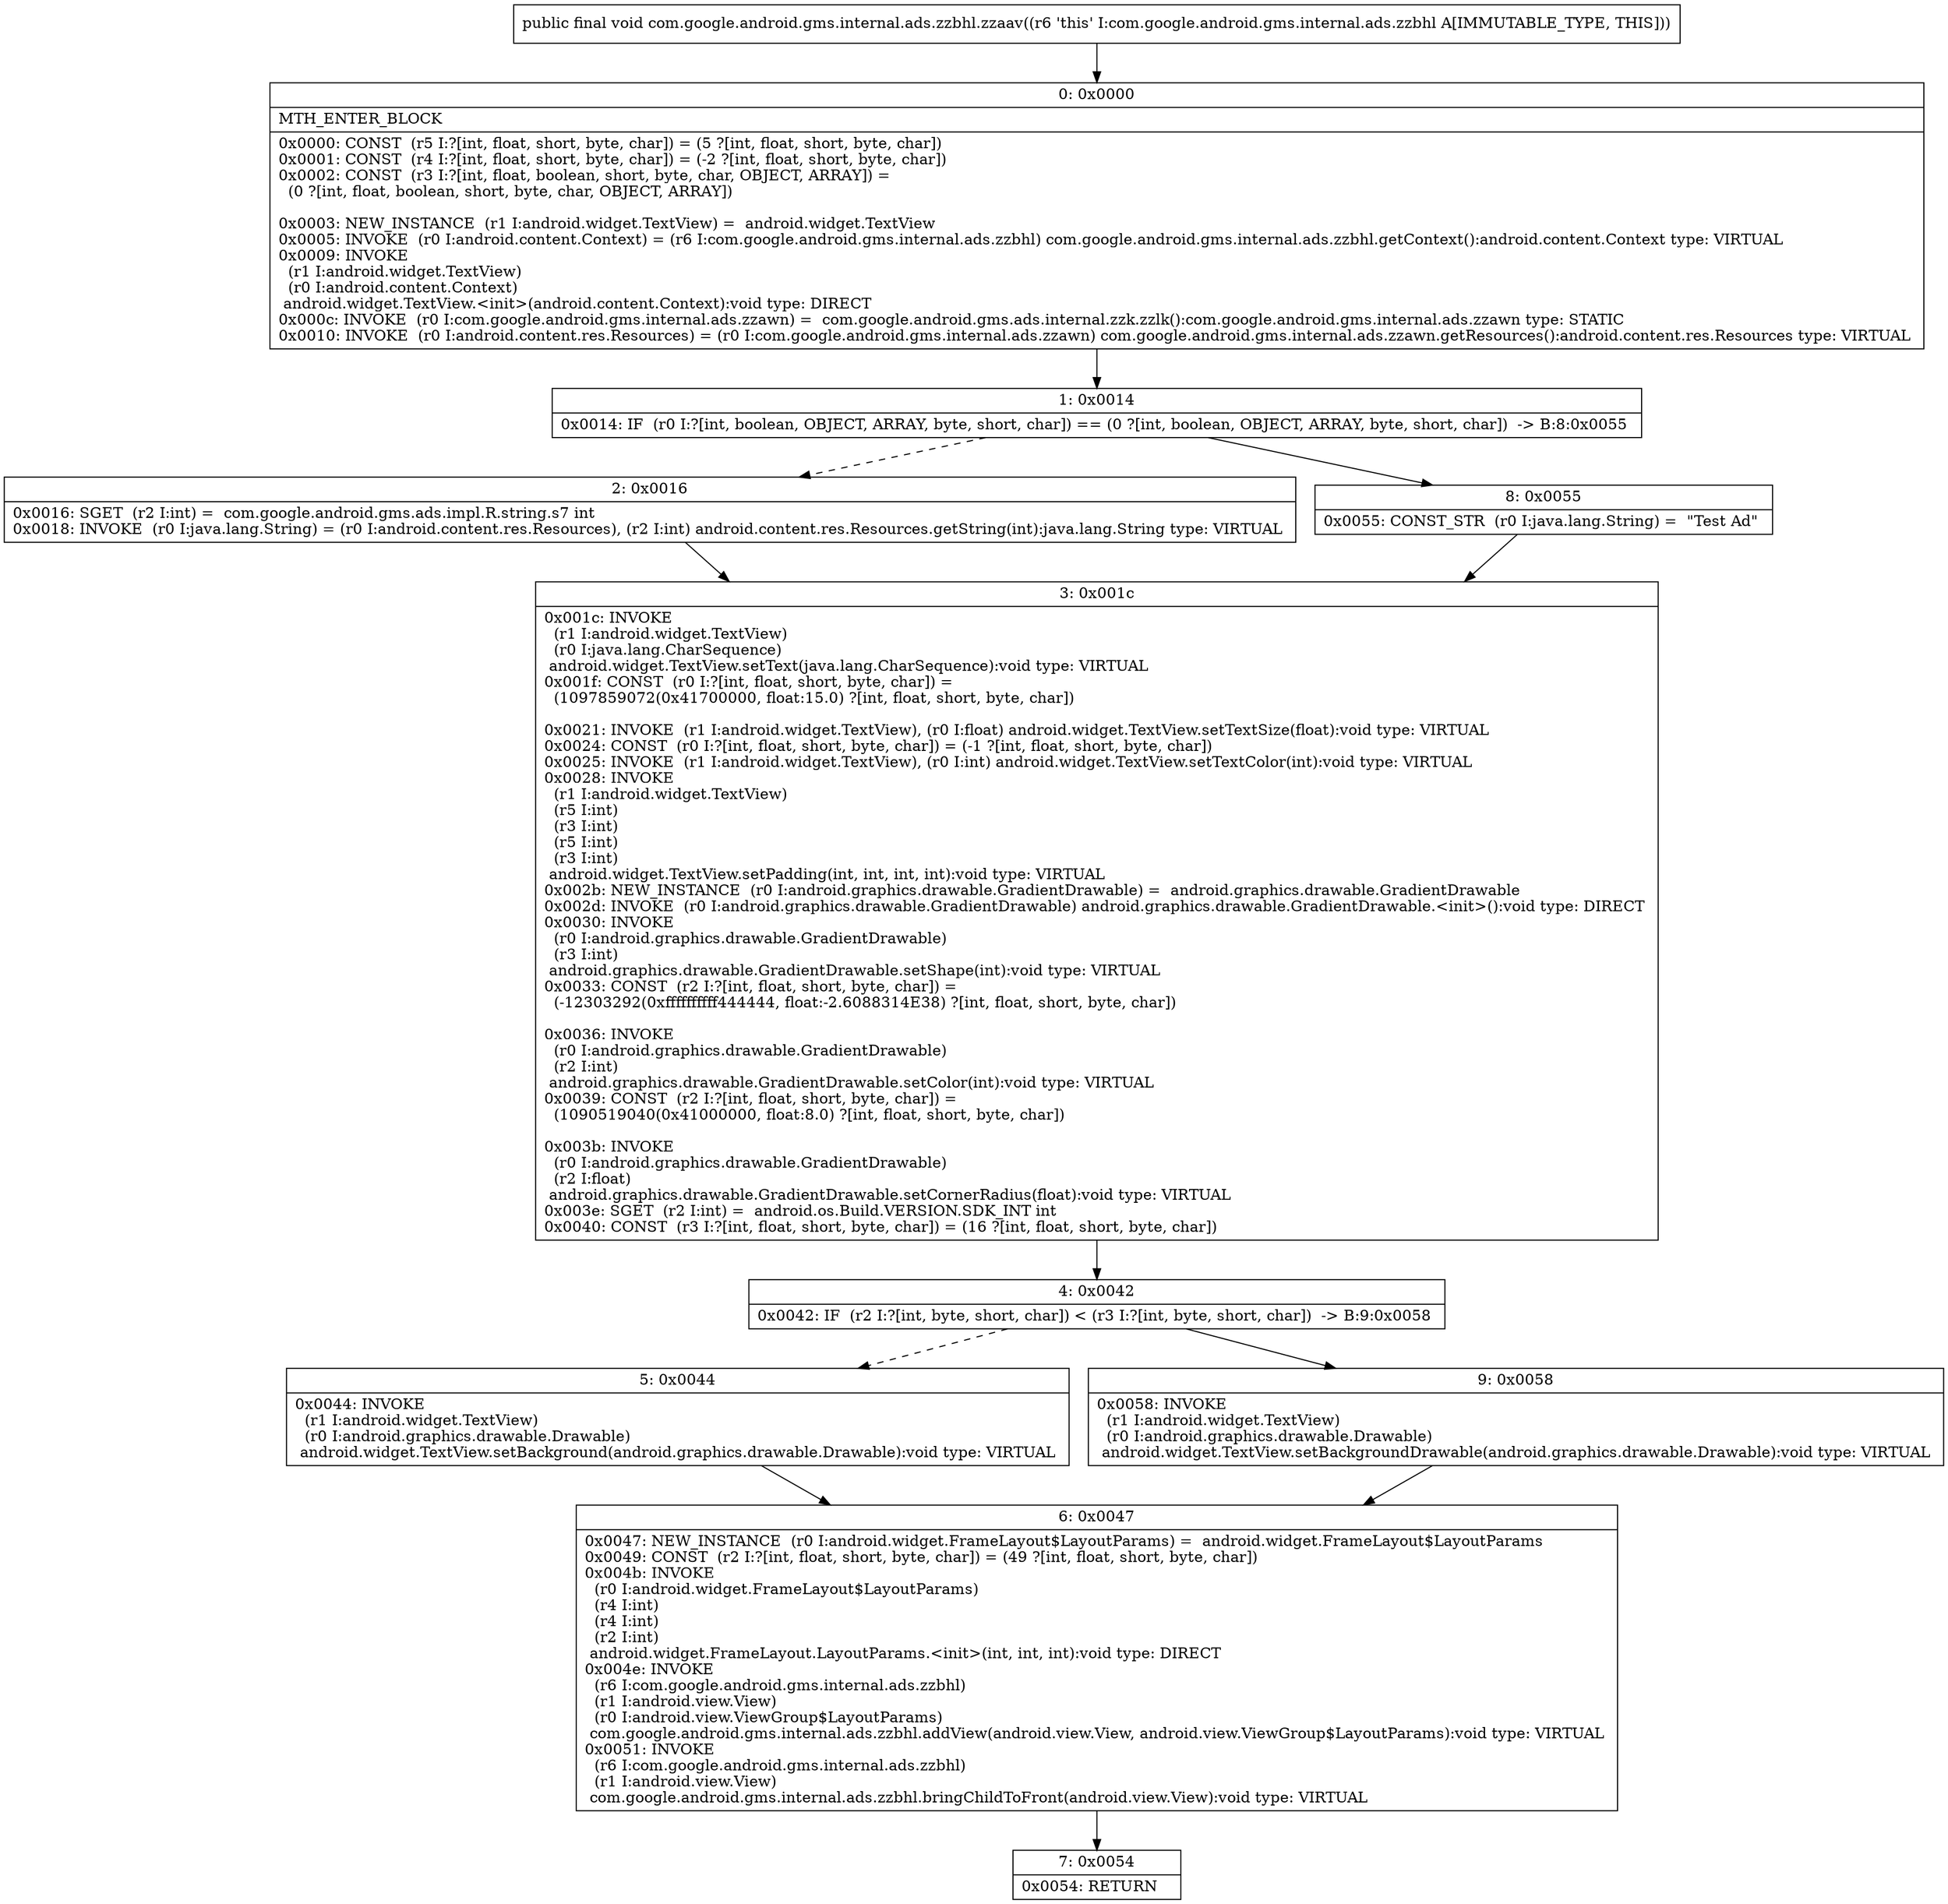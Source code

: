 digraph "CFG forcom.google.android.gms.internal.ads.zzbhl.zzaav()V" {
Node_0 [shape=record,label="{0\:\ 0x0000|MTH_ENTER_BLOCK\l|0x0000: CONST  (r5 I:?[int, float, short, byte, char]) = (5 ?[int, float, short, byte, char]) \l0x0001: CONST  (r4 I:?[int, float, short, byte, char]) = (\-2 ?[int, float, short, byte, char]) \l0x0002: CONST  (r3 I:?[int, float, boolean, short, byte, char, OBJECT, ARRAY]) = \l  (0 ?[int, float, boolean, short, byte, char, OBJECT, ARRAY])\l \l0x0003: NEW_INSTANCE  (r1 I:android.widget.TextView) =  android.widget.TextView \l0x0005: INVOKE  (r0 I:android.content.Context) = (r6 I:com.google.android.gms.internal.ads.zzbhl) com.google.android.gms.internal.ads.zzbhl.getContext():android.content.Context type: VIRTUAL \l0x0009: INVOKE  \l  (r1 I:android.widget.TextView)\l  (r0 I:android.content.Context)\l android.widget.TextView.\<init\>(android.content.Context):void type: DIRECT \l0x000c: INVOKE  (r0 I:com.google.android.gms.internal.ads.zzawn) =  com.google.android.gms.ads.internal.zzk.zzlk():com.google.android.gms.internal.ads.zzawn type: STATIC \l0x0010: INVOKE  (r0 I:android.content.res.Resources) = (r0 I:com.google.android.gms.internal.ads.zzawn) com.google.android.gms.internal.ads.zzawn.getResources():android.content.res.Resources type: VIRTUAL \l}"];
Node_1 [shape=record,label="{1\:\ 0x0014|0x0014: IF  (r0 I:?[int, boolean, OBJECT, ARRAY, byte, short, char]) == (0 ?[int, boolean, OBJECT, ARRAY, byte, short, char])  \-\> B:8:0x0055 \l}"];
Node_2 [shape=record,label="{2\:\ 0x0016|0x0016: SGET  (r2 I:int) =  com.google.android.gms.ads.impl.R.string.s7 int \l0x0018: INVOKE  (r0 I:java.lang.String) = (r0 I:android.content.res.Resources), (r2 I:int) android.content.res.Resources.getString(int):java.lang.String type: VIRTUAL \l}"];
Node_3 [shape=record,label="{3\:\ 0x001c|0x001c: INVOKE  \l  (r1 I:android.widget.TextView)\l  (r0 I:java.lang.CharSequence)\l android.widget.TextView.setText(java.lang.CharSequence):void type: VIRTUAL \l0x001f: CONST  (r0 I:?[int, float, short, byte, char]) = \l  (1097859072(0x41700000, float:15.0) ?[int, float, short, byte, char])\l \l0x0021: INVOKE  (r1 I:android.widget.TextView), (r0 I:float) android.widget.TextView.setTextSize(float):void type: VIRTUAL \l0x0024: CONST  (r0 I:?[int, float, short, byte, char]) = (\-1 ?[int, float, short, byte, char]) \l0x0025: INVOKE  (r1 I:android.widget.TextView), (r0 I:int) android.widget.TextView.setTextColor(int):void type: VIRTUAL \l0x0028: INVOKE  \l  (r1 I:android.widget.TextView)\l  (r5 I:int)\l  (r3 I:int)\l  (r5 I:int)\l  (r3 I:int)\l android.widget.TextView.setPadding(int, int, int, int):void type: VIRTUAL \l0x002b: NEW_INSTANCE  (r0 I:android.graphics.drawable.GradientDrawable) =  android.graphics.drawable.GradientDrawable \l0x002d: INVOKE  (r0 I:android.graphics.drawable.GradientDrawable) android.graphics.drawable.GradientDrawable.\<init\>():void type: DIRECT \l0x0030: INVOKE  \l  (r0 I:android.graphics.drawable.GradientDrawable)\l  (r3 I:int)\l android.graphics.drawable.GradientDrawable.setShape(int):void type: VIRTUAL \l0x0033: CONST  (r2 I:?[int, float, short, byte, char]) = \l  (\-12303292(0xffffffffff444444, float:\-2.6088314E38) ?[int, float, short, byte, char])\l \l0x0036: INVOKE  \l  (r0 I:android.graphics.drawable.GradientDrawable)\l  (r2 I:int)\l android.graphics.drawable.GradientDrawable.setColor(int):void type: VIRTUAL \l0x0039: CONST  (r2 I:?[int, float, short, byte, char]) = \l  (1090519040(0x41000000, float:8.0) ?[int, float, short, byte, char])\l \l0x003b: INVOKE  \l  (r0 I:android.graphics.drawable.GradientDrawable)\l  (r2 I:float)\l android.graphics.drawable.GradientDrawable.setCornerRadius(float):void type: VIRTUAL \l0x003e: SGET  (r2 I:int) =  android.os.Build.VERSION.SDK_INT int \l0x0040: CONST  (r3 I:?[int, float, short, byte, char]) = (16 ?[int, float, short, byte, char]) \l}"];
Node_4 [shape=record,label="{4\:\ 0x0042|0x0042: IF  (r2 I:?[int, byte, short, char]) \< (r3 I:?[int, byte, short, char])  \-\> B:9:0x0058 \l}"];
Node_5 [shape=record,label="{5\:\ 0x0044|0x0044: INVOKE  \l  (r1 I:android.widget.TextView)\l  (r0 I:android.graphics.drawable.Drawable)\l android.widget.TextView.setBackground(android.graphics.drawable.Drawable):void type: VIRTUAL \l}"];
Node_6 [shape=record,label="{6\:\ 0x0047|0x0047: NEW_INSTANCE  (r0 I:android.widget.FrameLayout$LayoutParams) =  android.widget.FrameLayout$LayoutParams \l0x0049: CONST  (r2 I:?[int, float, short, byte, char]) = (49 ?[int, float, short, byte, char]) \l0x004b: INVOKE  \l  (r0 I:android.widget.FrameLayout$LayoutParams)\l  (r4 I:int)\l  (r4 I:int)\l  (r2 I:int)\l android.widget.FrameLayout.LayoutParams.\<init\>(int, int, int):void type: DIRECT \l0x004e: INVOKE  \l  (r6 I:com.google.android.gms.internal.ads.zzbhl)\l  (r1 I:android.view.View)\l  (r0 I:android.view.ViewGroup$LayoutParams)\l com.google.android.gms.internal.ads.zzbhl.addView(android.view.View, android.view.ViewGroup$LayoutParams):void type: VIRTUAL \l0x0051: INVOKE  \l  (r6 I:com.google.android.gms.internal.ads.zzbhl)\l  (r1 I:android.view.View)\l com.google.android.gms.internal.ads.zzbhl.bringChildToFront(android.view.View):void type: VIRTUAL \l}"];
Node_7 [shape=record,label="{7\:\ 0x0054|0x0054: RETURN   \l}"];
Node_8 [shape=record,label="{8\:\ 0x0055|0x0055: CONST_STR  (r0 I:java.lang.String) =  \"Test Ad\" \l}"];
Node_9 [shape=record,label="{9\:\ 0x0058|0x0058: INVOKE  \l  (r1 I:android.widget.TextView)\l  (r0 I:android.graphics.drawable.Drawable)\l android.widget.TextView.setBackgroundDrawable(android.graphics.drawable.Drawable):void type: VIRTUAL \l}"];
MethodNode[shape=record,label="{public final void com.google.android.gms.internal.ads.zzbhl.zzaav((r6 'this' I:com.google.android.gms.internal.ads.zzbhl A[IMMUTABLE_TYPE, THIS])) }"];
MethodNode -> Node_0;
Node_0 -> Node_1;
Node_1 -> Node_2[style=dashed];
Node_1 -> Node_8;
Node_2 -> Node_3;
Node_3 -> Node_4;
Node_4 -> Node_5[style=dashed];
Node_4 -> Node_9;
Node_5 -> Node_6;
Node_6 -> Node_7;
Node_8 -> Node_3;
Node_9 -> Node_6;
}

